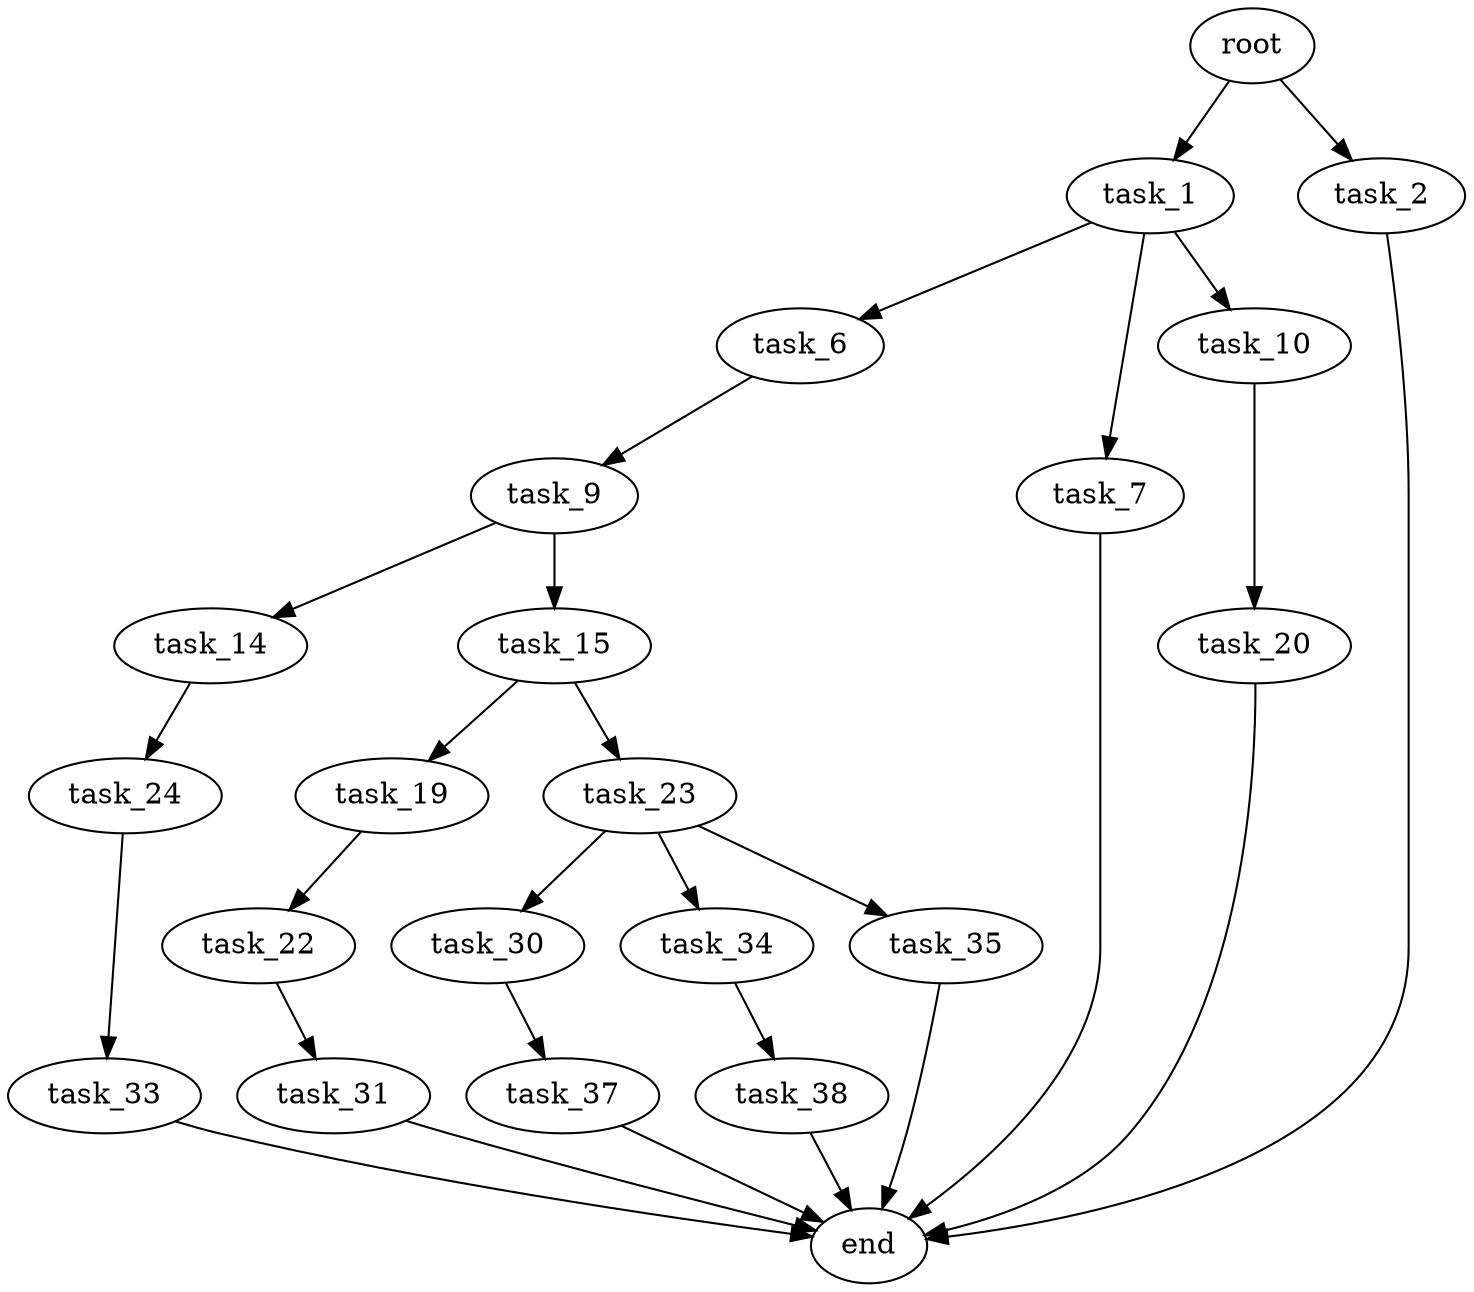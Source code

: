 digraph G {
  root [size="0.000000"];
  task_1 [size="324564642107.000000"];
  task_2 [size="10930423782.000000"];
  task_6 [size="28991029248.000000"];
  task_7 [size="167585925911.000000"];
  task_10 [size="1073741824000.000000"];
  end [size="0.000000"];
  task_9 [size="6314732198.000000"];
  task_14 [size="6090574572.000000"];
  task_15 [size="3965208640.000000"];
  task_20 [size="12350850183.000000"];
  task_24 [size="1073741824000.000000"];
  task_19 [size="549755813888.000000"];
  task_23 [size="46741566608.000000"];
  task_22 [size="7000795622.000000"];
  task_31 [size="857684607156.000000"];
  task_30 [size="198529408620.000000"];
  task_34 [size="3716227492.000000"];
  task_35 [size="23677820152.000000"];
  task_33 [size="39873166403.000000"];
  task_37 [size="368293445632.000000"];
  task_38 [size="8589934592.000000"];

  root -> task_1 [size="1.000000"];
  root -> task_2 [size="1.000000"];
  task_1 -> task_6 [size="679477248.000000"];
  task_1 -> task_7 [size="679477248.000000"];
  task_1 -> task_10 [size="679477248.000000"];
  task_2 -> end [size="1.000000"];
  task_6 -> task_9 [size="75497472.000000"];
  task_7 -> end [size="1.000000"];
  task_10 -> task_20 [size="838860800.000000"];
  task_9 -> task_14 [size="134217728.000000"];
  task_9 -> task_15 [size="134217728.000000"];
  task_14 -> task_24 [size="33554432.000000"];
  task_15 -> task_19 [size="134217728.000000"];
  task_15 -> task_23 [size="134217728.000000"];
  task_20 -> end [size="1.000000"];
  task_24 -> task_33 [size="838860800.000000"];
  task_19 -> task_22 [size="536870912.000000"];
  task_23 -> task_30 [size="33554432.000000"];
  task_23 -> task_34 [size="33554432.000000"];
  task_23 -> task_35 [size="33554432.000000"];
  task_22 -> task_31 [size="838860800.000000"];
  task_31 -> end [size="1.000000"];
  task_30 -> task_37 [size="209715200.000000"];
  task_34 -> task_38 [size="134217728.000000"];
  task_35 -> end [size="1.000000"];
  task_33 -> end [size="1.000000"];
  task_37 -> end [size="1.000000"];
  task_38 -> end [size="1.000000"];
}

